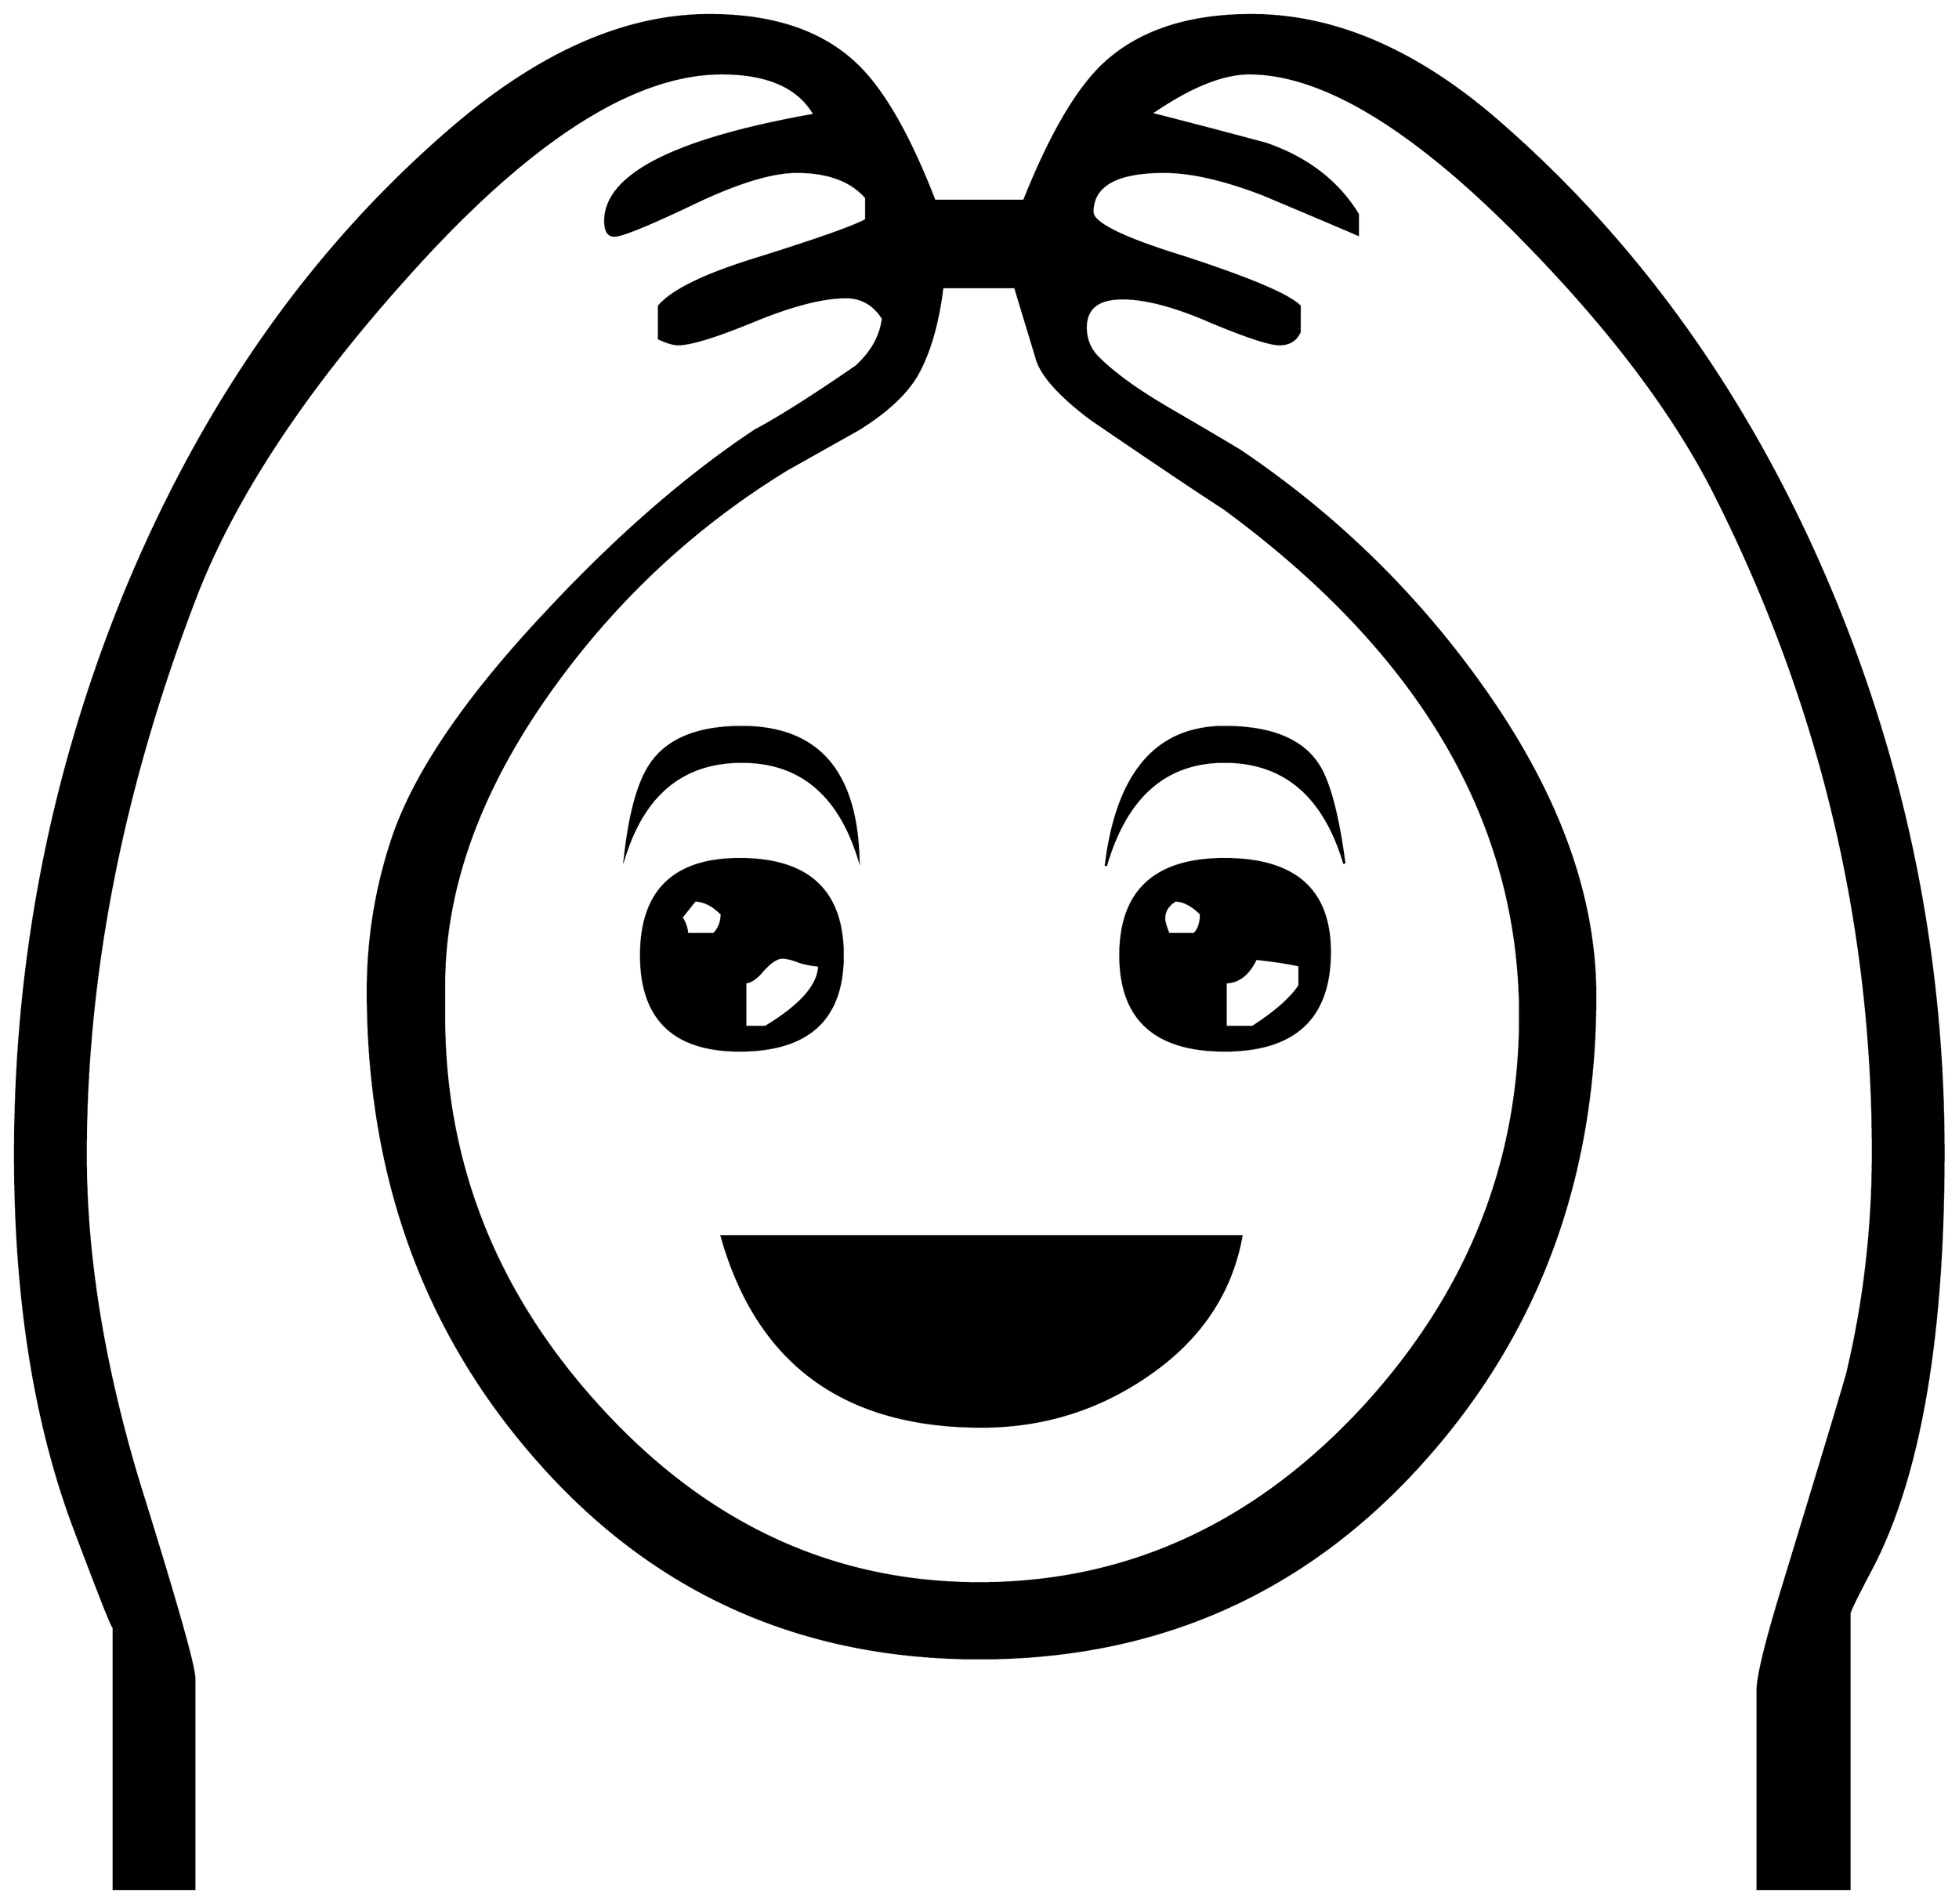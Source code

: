 


\begin{tikzpicture}[y=0.80pt, x=0.80pt, yscale=-1.0, xscale=1.0, inner sep=0pt, outer sep=0pt]
\begin{scope}[shift={(100.0,1721.0)},nonzero rule]
  \path[draw=.,fill=.,line width=1.600pt] (1804.0,-418.0) ..
    controls (1804.0,-251.333) and (1782.333,-127.0) ..
    (1739.0,-45.0) .. controls (1726.333,-21.0) and (1720.0,-8.0)
    .. (1720.0,-6.0) -- (1720.0,240.0) -- (1638.0,240.0) --
    (1638.0,63.0) .. controls (1638.0,50.333) and (1645.667,19.0) ..
    (1661.0,-31.0) .. controls (1694.333,-140.333) and
    (1713.333,-203.333) .. (1718.0,-220.0) .. controls
    (1733.333,-284.0) and (1741.0,-350.0) .. (1741.0,-418.0) ..
    controls (1741.0,-623.333) and (1694.0,-819.333) ..
    (1600.0,-1006.0) .. controls (1562.667,-1080.0) and
    (1503.667,-1157.667) .. (1423.0,-1239.0) .. controls
    (1328.333,-1334.333) and (1248.667,-1382.0) .. (1184.0,-1382.0) ..
    controls (1160.0,-1382.0) and (1130.667,-1370.0) ..
    (1096.0,-1346.0) .. controls (1130.0,-1337.333) and
    (1164.333,-1328.333) .. (1199.0,-1319.0) .. controls
    (1235.667,-1306.333) and (1263.0,-1285.333) .. (1281.0,-1256.0) --
    (1281.0,-1238.0) .. controls (1253.0,-1250.0) and
    (1224.667,-1262.0) .. (1196.0,-1274.0) .. controls
    (1161.333,-1287.333) and (1132.0,-1294.0) .. (1108.0,-1294.0) ..
    controls (1065.333,-1294.0) and (1044.0,-1282.0) ..
    (1044.0,-1258.0) .. controls (1044.0,-1248.0) and
    (1071.0,-1234.667) .. (1125.0,-1218.0) .. controls
    (1184.333,-1198.667) and (1219.0,-1184.0) .. (1229.0,-1174.0) --
    (1229.0,-1151.0) .. controls (1225.667,-1143.667) and
    (1219.667,-1140.0) .. (1211.0,-1140.0) .. controls
    (1202.333,-1140.0) and (1182.0,-1146.667) .. (1150.0,-1160.0) ..
    controls (1118.0,-1174.0) and (1091.667,-1181.0) ..
    (1071.0,-1181.0) .. controls (1049.0,-1181.0) and
    (1038.0,-1172.333) .. (1038.0,-1155.0) .. controls
    (1038.0,-1144.333) and (1041.667,-1135.333) .. (1049.0,-1128.0) ..
    controls (1063.0,-1114.0) and (1083.667,-1099.0) ..
    (1111.0,-1083.0) .. controls (1151.0,-1059.667) and
    (1173.0,-1046.667) .. (1177.0,-1044.0) .. controls
    (1261.667,-986.667) and (1333.333,-916.667) .. (1392.0,-834.0) ..
    controls (1459.333,-739.333) and (1493.0,-647.333) ..
    (1493.0,-558.0) .. controls (1493.0,-396.0) and
    (1442.333,-258.0) .. (1341.0,-144.0) .. controls
    (1235.667,-25.333) and (1103.0,34.0) .. (943.0,34.0) .. controls
    (782.333,34.0) and (650.0,-26.0) .. (546.0,-146.0) .. controls
    (446.667,-260.0) and (397.0,-398.667) .. (397.0,-562.0) ..
    controls (397.0,-608.667) and (404.333,-654.0) .. (419.0,-698.0)
    .. controls (438.333,-756.0) and (484.0,-823.333) ..
    (556.0,-900.0) .. controls (619.333,-968.0) and
    (681.667,-1022.333) .. (743.0,-1063.0) .. controls
    (764.333,-1074.333) and (794.333,-1093.333) .. (833.0,-1120.0) ..
    controls (847.0,-1132.667) and (855.0,-1147.0) ..
    (857.0,-1163.0) .. controls (849.0,-1175.667) and
    (838.0,-1182.0) .. (824.0,-1182.0) .. controls
    (803.333,-1182.0) and (776.0,-1175.0) .. (742.0,-1161.0) ..
    controls (708.0,-1147.0) and (685.333,-1140.0) ..
    (674.0,-1140.0) .. controls (670.0,-1140.0) and
    (664.333,-1141.667) .. (657.0,-1145.0) -- (657.0,-1174.0) ..
    controls (669.0,-1188.0) and (697.667,-1202.0) ..
    (743.0,-1216.0) .. controls (798.333,-1233.333) and
    (831.333,-1245.0) .. (842.0,-1251.0) -- (842.0,-1271.0) ..
    controls (828.667,-1286.333) and (808.0,-1294.0) ..
    (780.0,-1294.0) .. controls (757.333,-1294.0) and
    (726.0,-1284.333) .. (686.0,-1265.0) .. controls
    (646.667,-1246.333) and (623.667,-1237.0) .. (617.0,-1237.0) ..
    controls (611.667,-1237.0) and (609.0,-1241.333) ..
    (609.0,-1250.0) .. controls (609.0,-1291.333) and
    (671.333,-1323.0) .. (796.0,-1345.0) .. controls
    (782.0,-1369.667) and (754.333,-1382.0) .. (713.0,-1382.0) ..
    controls (634.333,-1382.0) and (541.667,-1322.667) ..
    (435.0,-1204.0) .. controls (341.667,-1100.667) and
    (277.667,-1004.0) .. (243.0,-914.0) .. controls (177.667,-744.0)
    and (145.0,-578.0) .. (145.0,-416.0) .. controls
    (145.0,-324.667) and (161.0,-226.333) .. (193.0,-121.0) ..
    controls (225.667,-16.333) and (242.0,41.333) .. (242.0,52.0) --
    (242.0,240.0) -- (170.0,240.0) -- (170.0,6.0) .. controls
    (170.0,9.333) and (158.333,-20.0) .. (135.0,-82.0) .. controls
    (99.667,-176.0) and (82.0,-287.333) .. (82.0,-416.0) .. controls
    (82.0,-591.333) and (115.0,-759.333) .. (181.0,-920.0) ..
    controls (251.667,-1090.667) and (350.333,-1229.667) ..
    (477.0,-1337.0) .. controls (553.667,-1401.667) and
    (628.667,-1434.0) .. (702.0,-1434.0) .. controls
    (758.667,-1434.0) and (802.333,-1419.333) .. (833.0,-1390.0) ..
    controls (857.0,-1367.333) and (880.333,-1326.667) ..
    (903.0,-1268.0) -- (983.0,-1268.0) .. controls
    (1006.333,-1326.667) and (1030.0,-1367.333) .. (1054.0,-1390.0) ..
    controls (1085.333,-1419.333) and (1129.333,-1434.0) ..
    (1186.0,-1434.0) .. controls (1259.333,-1434.0) and
    (1332.0,-1403.0) .. (1404.0,-1341.0) .. controls
    (1531.333,-1231.0) and (1630.667,-1091.667) .. (1702.0,-923.0) ..
    controls (1770.0,-761.667) and (1804.0,-593.333) ..
    (1804.0,-418.0) -- cycle(1426.0,-540.0) .. controls
    (1426.0,-712.667) and (1338.0,-863.667) .. (1162.0,-993.0) ..
    controls (1135.333,-1010.333) and (1095.667,-1037.0) ..
    (1043.0,-1073.0) .. controls (1016.333,-1093.0) and
    (1000.333,-1110.333) .. (995.0,-1125.0) .. controls
    (988.333,-1147.0) and (981.667,-1169.0) .. (975.0,-1191.0) --
    (910.0,-1191.0) .. controls (906.0,-1158.333) and
    (898.333,-1132.0) .. (887.0,-1112.0) .. controls
    (877.0,-1095.333) and (859.667,-1079.333) .. (835.0,-1064.0) ..
    controls (813.667,-1052.0) and (792.333,-1040.0) ..
    (771.0,-1028.0) .. controls (688.333,-977.333) and
    (618.333,-912.0) .. (561.0,-832.0) .. controls (497.0,-742.667)
    and (465.0,-654.333) .. (465.0,-567.0) -- (465.0,-540.0) ..
    controls (465.0,-408.0) and (511.333,-291.333) .. (604.0,-190.0)
    .. controls (699.333,-85.333) and (812.333,-33.0) .. (943.0,-33.0)
    .. controls (1074.333,-33.0) and (1188.333,-85.0) ..
    (1285.0,-189.0) .. controls (1379.0,-291.0) and
    (1426.0,-408.0) .. (1426.0,-540.0) -- cycle(1269.0,-676.0)
    .. controls (1251.0,-736.667) and (1215.333,-767.0) ..
    (1162.0,-767.0) .. controls (1109.333,-767.0) and
    (1074.0,-736.0) .. (1056.0,-674.0) .. controls
    (1066.0,-756.667) and (1101.333,-798.0) .. (1162.0,-798.0) ..
    controls (1202.667,-798.0) and (1230.333,-787.0) ..
    (1245.0,-765.0) .. controls (1255.0,-750.333) and
    (1263.0,-720.667) .. (1269.0,-676.0) -- cycle(1256.0,-597.0)
    .. controls (1256.0,-538.333) and (1224.667,-509.0) ..
    (1162.0,-509.0) .. controls (1100.0,-509.0) and
    (1069.0,-537.333) .. (1069.0,-594.0) .. controls
    (1069.0,-651.333) and (1100.0,-680.0) .. (1162.0,-680.0) ..
    controls (1224.667,-680.0) and (1256.0,-652.333) ..
    (1256.0,-597.0) -- cycle(835.0,-682.0) .. controls
    (817.0,-738.667) and (782.333,-767.0) .. (731.0,-767.0) ..
    controls (679.667,-767.0) and (645.0,-739.667) .. (627.0,-685.0)
    .. controls (631.667,-725.0) and (640.0,-752.667) ..
    (652.0,-768.0) .. controls (667.333,-788.0) and (693.667,-798.0)
    .. (731.0,-798.0) .. controls (797.667,-798.0) and
    (832.333,-759.333) .. (835.0,-682.0) -- cycle(821.0,-594.0) ..
    controls (821.0,-537.333) and (790.333,-509.0) .. (729.0,-509.0)
    .. controls (670.333,-509.0) and (641.0,-537.333) ..
    (641.0,-594.0) .. controls (641.0,-651.333) and (670.333,-680.0)
    .. (729.0,-680.0) .. controls (790.333,-680.0) and
    (821.0,-651.333) .. (821.0,-594.0) -- cycle(1177.0,-343.0) ..
    controls (1167.667,-291.667) and (1139.333,-250.0) ..
    (1092.0,-218.0) .. controls (1048.0,-188.0) and
    (999.0,-173.0) .. (945.0,-173.0) .. controls (822.333,-173.0)
    and (745.0,-229.667) .. (713.0,-343.0) -- (1177.0,-343.0) --
    cycle(1229.0,-567.0) -- (1229.0,-585.0) .. controls
    (1220.333,-587.0) and (1207.333,-589.0) .. (1190.0,-591.0) ..
    controls (1183.333,-577.0) and (1174.333,-570.0) ..
    (1163.0,-570.0) -- (1163.0,-530.0) -- (1187.0,-530.0) ..
    controls (1207.667,-543.333) and (1221.667,-555.667) ..
    (1229.0,-567.0) -- cycle(1141.0,-631.0) .. controls
    (1133.0,-639.0) and (1125.333,-643.0) .. (1118.0,-643.0) ..
    controls (1111.333,-639.0) and (1108.0,-633.667) ..
    (1108.0,-627.0) .. controls (1108.0,-624.333) and
    (1109.333,-619.667) .. (1112.0,-613.0) -- (1135.0,-613.0) ..
    controls (1139.0,-617.0) and (1141.0,-623.0) ..
    (1141.0,-631.0) -- cycle(800.0,-585.0) .. controls
    (796.0,-585.0) and (790.333,-586.0) .. (783.0,-588.0) ..
    controls (776.333,-590.667) and (771.0,-592.0) .. (767.0,-592.0)
    .. controls (762.333,-592.0) and (756.667,-588.333) ..
    (750.0,-581.0) .. controls (744.0,-573.667) and (738.667,-570.0)
    .. (734.0,-570.0) -- (734.0,-530.0) -- (752.0,-530.0) ..
    controls (784.0,-549.333) and (800.0,-567.667) .. (800.0,-585.0)
    -- cycle(713.0,-631.0) .. controls (705.0,-639.0) and
    (697.0,-643.0) .. (689.0,-643.0) -- (677.0,-628.0) ..
    controls (680.333,-622.667) and (682.0,-617.667) .. (682.0,-613.0)
    -- (706.0,-613.0) .. controls (710.667,-617.667) and
    (713.0,-623.667) .. (713.0,-631.0) -- cycle;
\end{scope}

\end{tikzpicture}

